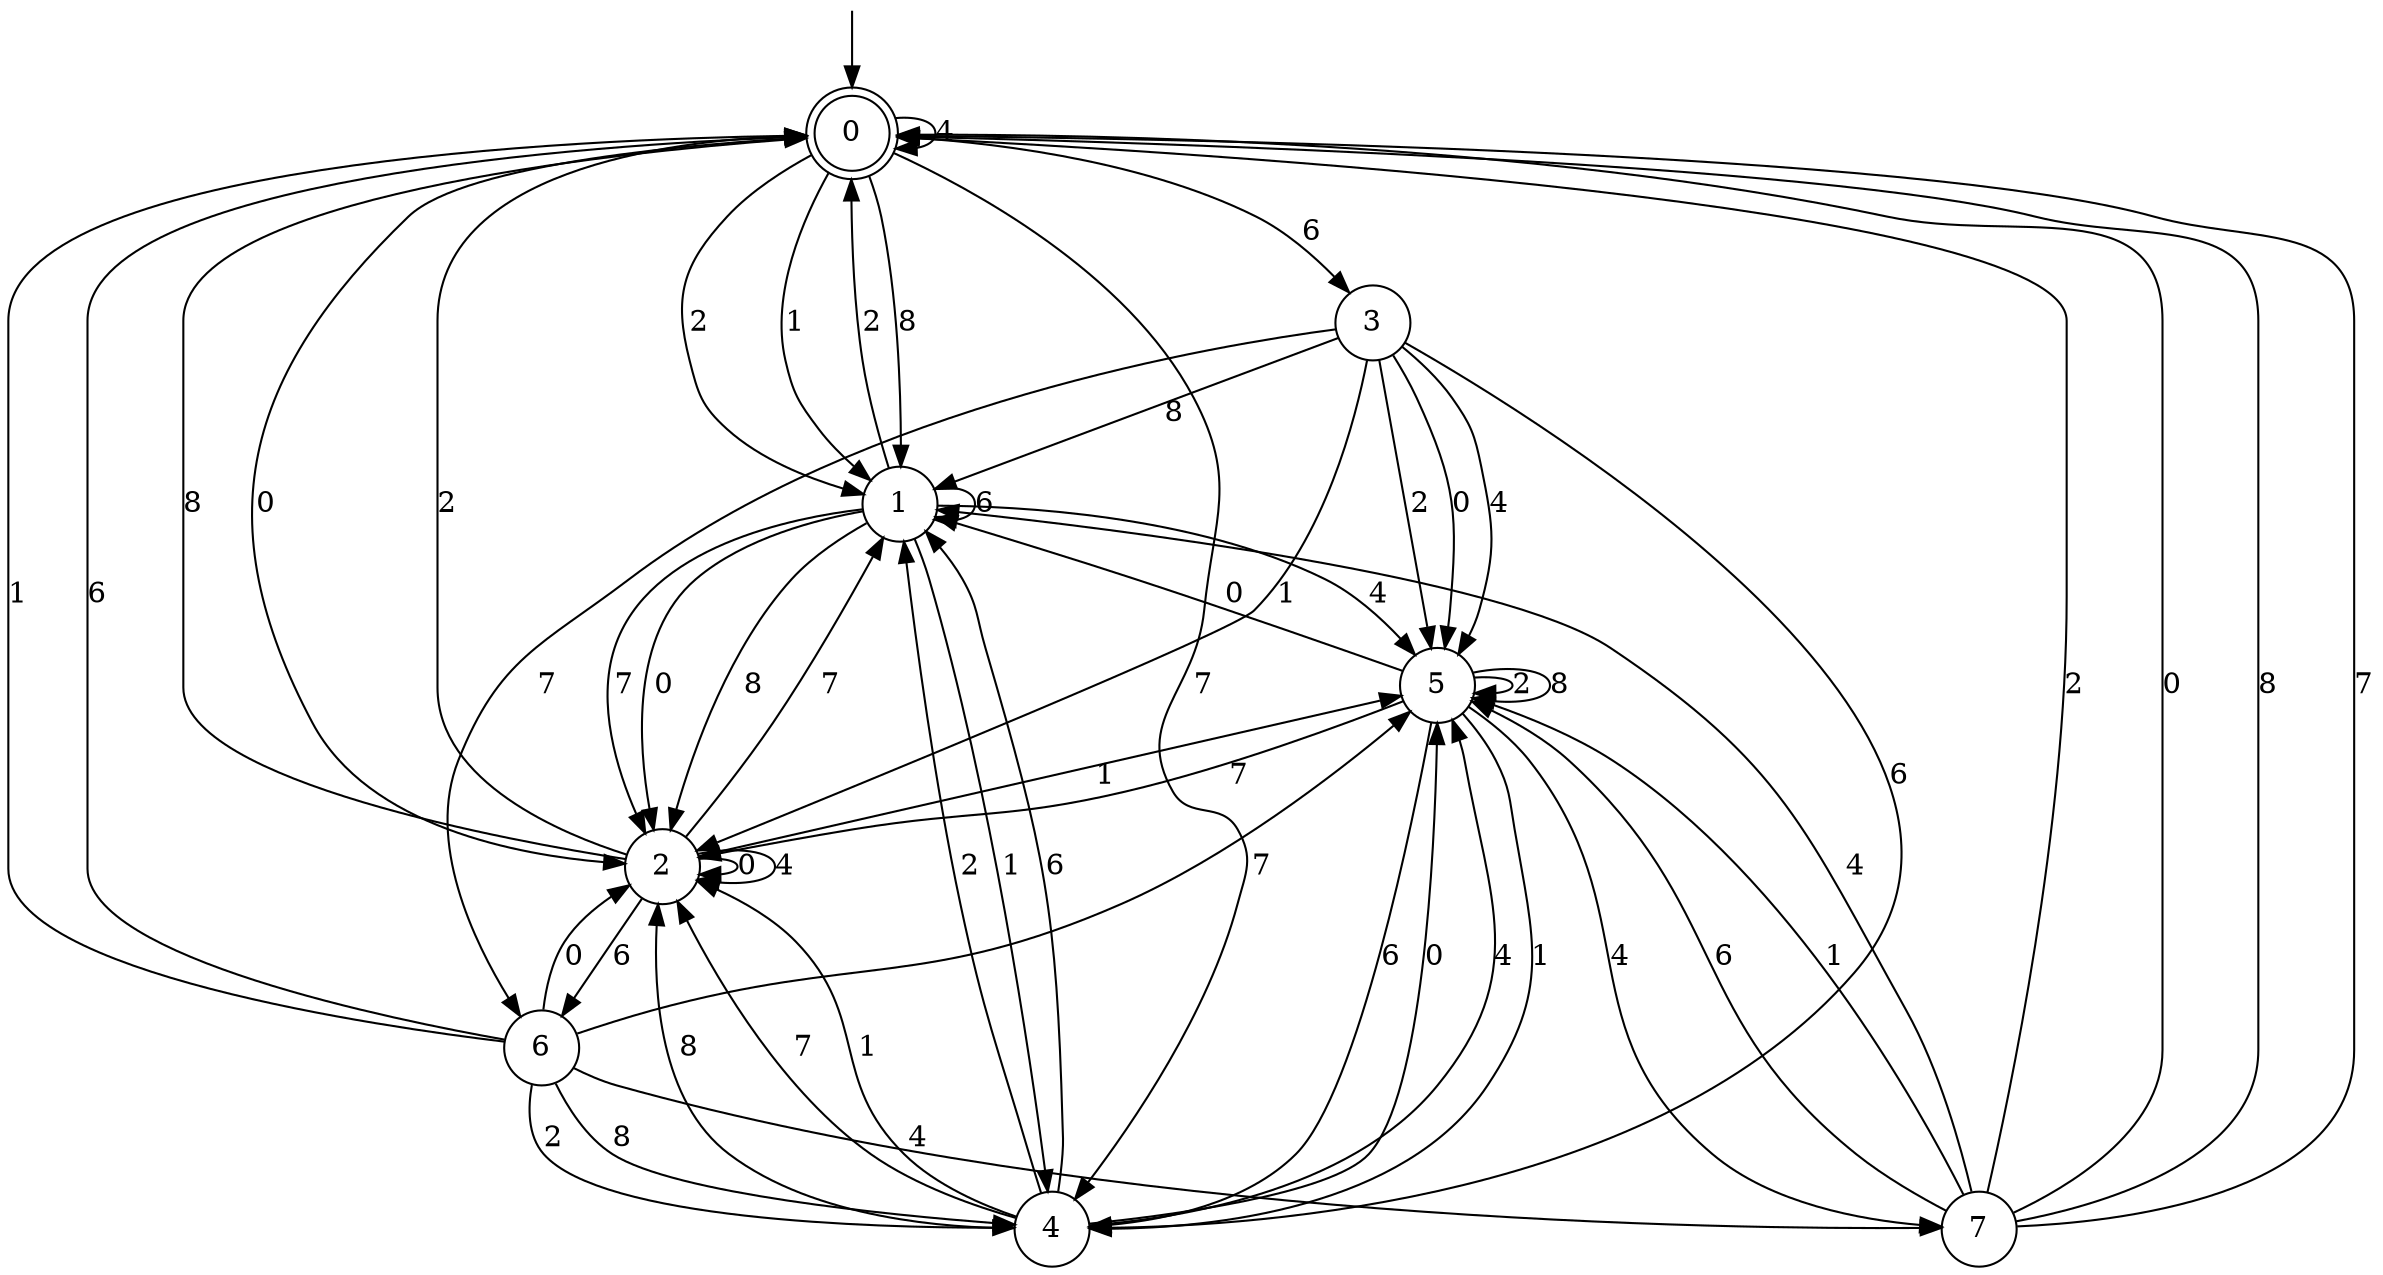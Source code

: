 digraph g {

	s0 [shape="doublecircle" label="0"];
	s1 [shape="circle" label="1"];
	s2 [shape="circle" label="2"];
	s3 [shape="circle" label="3"];
	s4 [shape="circle" label="4"];
	s5 [shape="circle" label="5"];
	s6 [shape="circle" label="6"];
	s7 [shape="circle" label="7"];
	s0 -> s1 [label="2"];
	s0 -> s2 [label="0"];
	s0 -> s3 [label="6"];
	s0 -> s1 [label="1"];
	s0 -> s0 [label="4"];
	s0 -> s1 [label="8"];
	s0 -> s4 [label="7"];
	s1 -> s0 [label="2"];
	s1 -> s2 [label="0"];
	s1 -> s1 [label="6"];
	s1 -> s4 [label="1"];
	s1 -> s5 [label="4"];
	s1 -> s2 [label="8"];
	s1 -> s2 [label="7"];
	s2 -> s0 [label="2"];
	s2 -> s2 [label="0"];
	s2 -> s6 [label="6"];
	s2 -> s5 [label="1"];
	s2 -> s2 [label="4"];
	s2 -> s0 [label="8"];
	s2 -> s1 [label="7"];
	s3 -> s5 [label="2"];
	s3 -> s5 [label="0"];
	s3 -> s4 [label="6"];
	s3 -> s2 [label="1"];
	s3 -> s5 [label="4"];
	s3 -> s1 [label="8"];
	s3 -> s6 [label="7"];
	s4 -> s1 [label="2"];
	s4 -> s5 [label="0"];
	s4 -> s1 [label="6"];
	s4 -> s2 [label="1"];
	s4 -> s5 [label="4"];
	s4 -> s2 [label="8"];
	s4 -> s2 [label="7"];
	s5 -> s5 [label="2"];
	s5 -> s1 [label="0"];
	s5 -> s4 [label="6"];
	s5 -> s4 [label="1"];
	s5 -> s7 [label="4"];
	s5 -> s5 [label="8"];
	s5 -> s2 [label="7"];
	s6 -> s4 [label="2"];
	s6 -> s2 [label="0"];
	s6 -> s0 [label="6"];
	s6 -> s0 [label="1"];
	s6 -> s7 [label="4"];
	s6 -> s4 [label="8"];
	s6 -> s5 [label="7"];
	s7 -> s0 [label="2"];
	s7 -> s0 [label="0"];
	s7 -> s5 [label="6"];
	s7 -> s5 [label="1"];
	s7 -> s1 [label="4"];
	s7 -> s0 [label="8"];
	s7 -> s0 [label="7"];

__start0 [label="" shape="none" width="0" height="0"];
__start0 -> s0;

}
